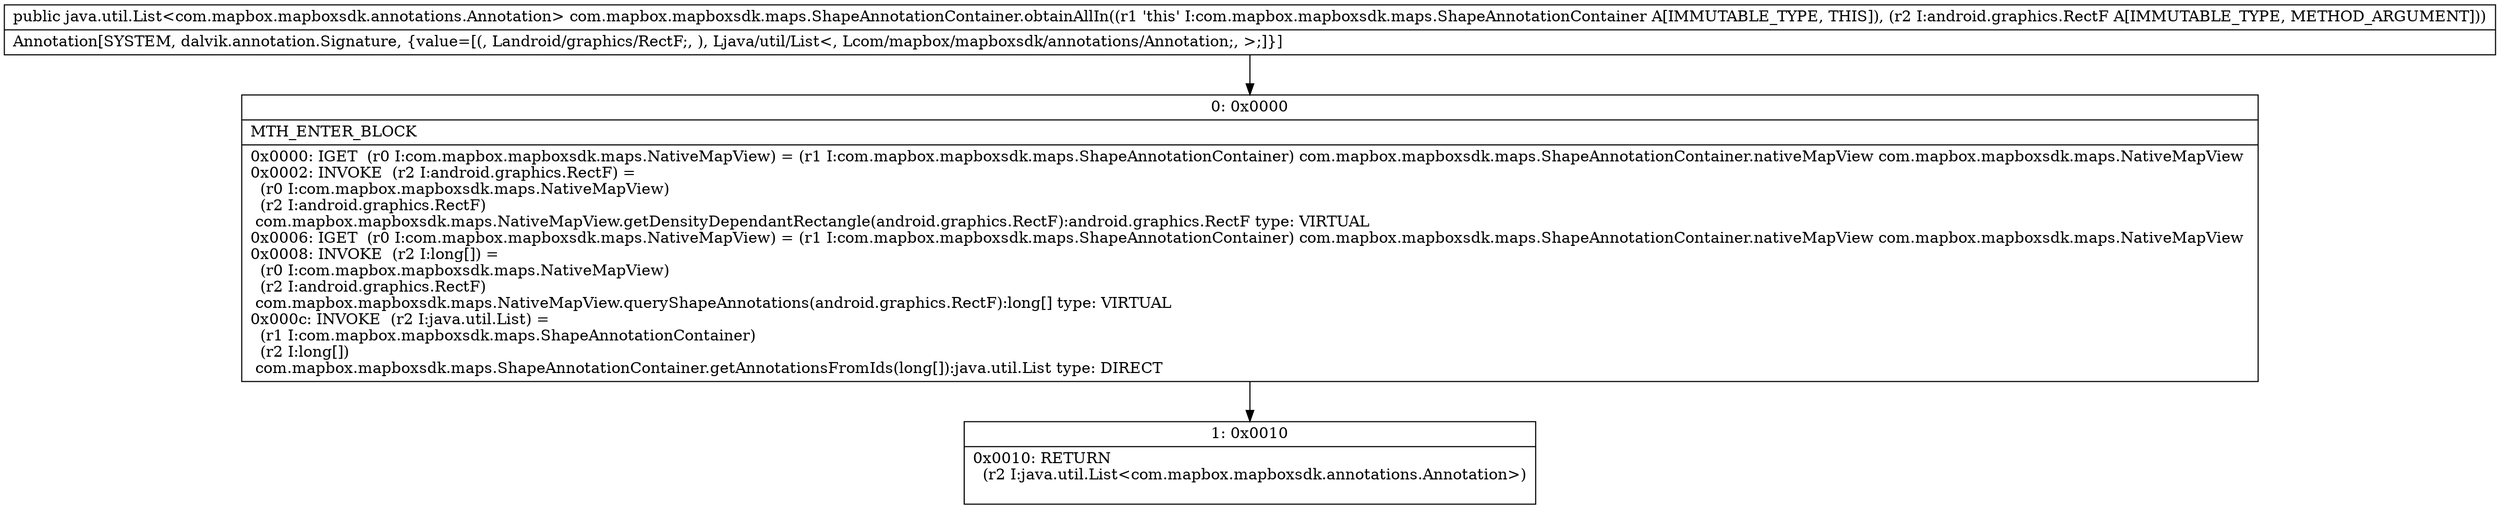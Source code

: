 digraph "CFG forcom.mapbox.mapboxsdk.maps.ShapeAnnotationContainer.obtainAllIn(Landroid\/graphics\/RectF;)Ljava\/util\/List;" {
Node_0 [shape=record,label="{0\:\ 0x0000|MTH_ENTER_BLOCK\l|0x0000: IGET  (r0 I:com.mapbox.mapboxsdk.maps.NativeMapView) = (r1 I:com.mapbox.mapboxsdk.maps.ShapeAnnotationContainer) com.mapbox.mapboxsdk.maps.ShapeAnnotationContainer.nativeMapView com.mapbox.mapboxsdk.maps.NativeMapView \l0x0002: INVOKE  (r2 I:android.graphics.RectF) = \l  (r0 I:com.mapbox.mapboxsdk.maps.NativeMapView)\l  (r2 I:android.graphics.RectF)\l com.mapbox.mapboxsdk.maps.NativeMapView.getDensityDependantRectangle(android.graphics.RectF):android.graphics.RectF type: VIRTUAL \l0x0006: IGET  (r0 I:com.mapbox.mapboxsdk.maps.NativeMapView) = (r1 I:com.mapbox.mapboxsdk.maps.ShapeAnnotationContainer) com.mapbox.mapboxsdk.maps.ShapeAnnotationContainer.nativeMapView com.mapbox.mapboxsdk.maps.NativeMapView \l0x0008: INVOKE  (r2 I:long[]) = \l  (r0 I:com.mapbox.mapboxsdk.maps.NativeMapView)\l  (r2 I:android.graphics.RectF)\l com.mapbox.mapboxsdk.maps.NativeMapView.queryShapeAnnotations(android.graphics.RectF):long[] type: VIRTUAL \l0x000c: INVOKE  (r2 I:java.util.List) = \l  (r1 I:com.mapbox.mapboxsdk.maps.ShapeAnnotationContainer)\l  (r2 I:long[])\l com.mapbox.mapboxsdk.maps.ShapeAnnotationContainer.getAnnotationsFromIds(long[]):java.util.List type: DIRECT \l}"];
Node_1 [shape=record,label="{1\:\ 0x0010|0x0010: RETURN  \l  (r2 I:java.util.List\<com.mapbox.mapboxsdk.annotations.Annotation\>)\l \l}"];
MethodNode[shape=record,label="{public java.util.List\<com.mapbox.mapboxsdk.annotations.Annotation\> com.mapbox.mapboxsdk.maps.ShapeAnnotationContainer.obtainAllIn((r1 'this' I:com.mapbox.mapboxsdk.maps.ShapeAnnotationContainer A[IMMUTABLE_TYPE, THIS]), (r2 I:android.graphics.RectF A[IMMUTABLE_TYPE, METHOD_ARGUMENT]))  | Annotation[SYSTEM, dalvik.annotation.Signature, \{value=[(, Landroid\/graphics\/RectF;, ), Ljava\/util\/List\<, Lcom\/mapbox\/mapboxsdk\/annotations\/Annotation;, \>;]\}]\l}"];
MethodNode -> Node_0;
Node_0 -> Node_1;
}

